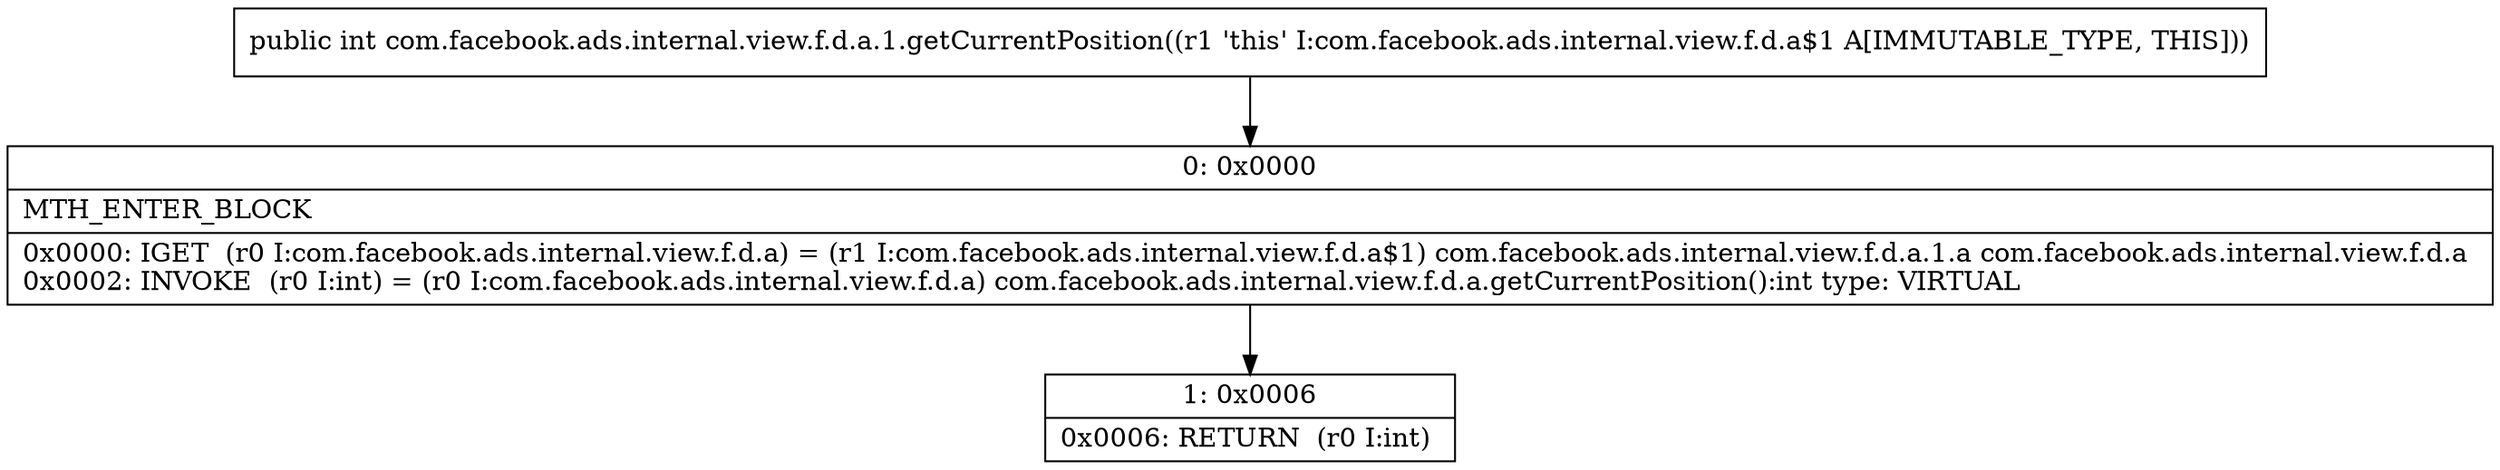 digraph "CFG forcom.facebook.ads.internal.view.f.d.a.1.getCurrentPosition()I" {
Node_0 [shape=record,label="{0\:\ 0x0000|MTH_ENTER_BLOCK\l|0x0000: IGET  (r0 I:com.facebook.ads.internal.view.f.d.a) = (r1 I:com.facebook.ads.internal.view.f.d.a$1) com.facebook.ads.internal.view.f.d.a.1.a com.facebook.ads.internal.view.f.d.a \l0x0002: INVOKE  (r0 I:int) = (r0 I:com.facebook.ads.internal.view.f.d.a) com.facebook.ads.internal.view.f.d.a.getCurrentPosition():int type: VIRTUAL \l}"];
Node_1 [shape=record,label="{1\:\ 0x0006|0x0006: RETURN  (r0 I:int) \l}"];
MethodNode[shape=record,label="{public int com.facebook.ads.internal.view.f.d.a.1.getCurrentPosition((r1 'this' I:com.facebook.ads.internal.view.f.d.a$1 A[IMMUTABLE_TYPE, THIS])) }"];
MethodNode -> Node_0;
Node_0 -> Node_1;
}

